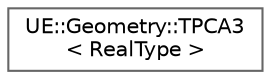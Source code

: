 digraph "Graphical Class Hierarchy"
{
 // INTERACTIVE_SVG=YES
 // LATEX_PDF_SIZE
  bgcolor="transparent";
  edge [fontname=Helvetica,fontsize=10,labelfontname=Helvetica,labelfontsize=10];
  node [fontname=Helvetica,fontsize=10,shape=box,height=0.2,width=0.4];
  rankdir="LR";
  Node0 [id="Node000000",label="UE::Geometry::TPCA3\l\< RealType \>",height=0.2,width=0.4,color="grey40", fillcolor="white", style="filled",URL="$d1/d3f/classUE_1_1Geometry_1_1TPCA3.html",tooltip=" "];
}

